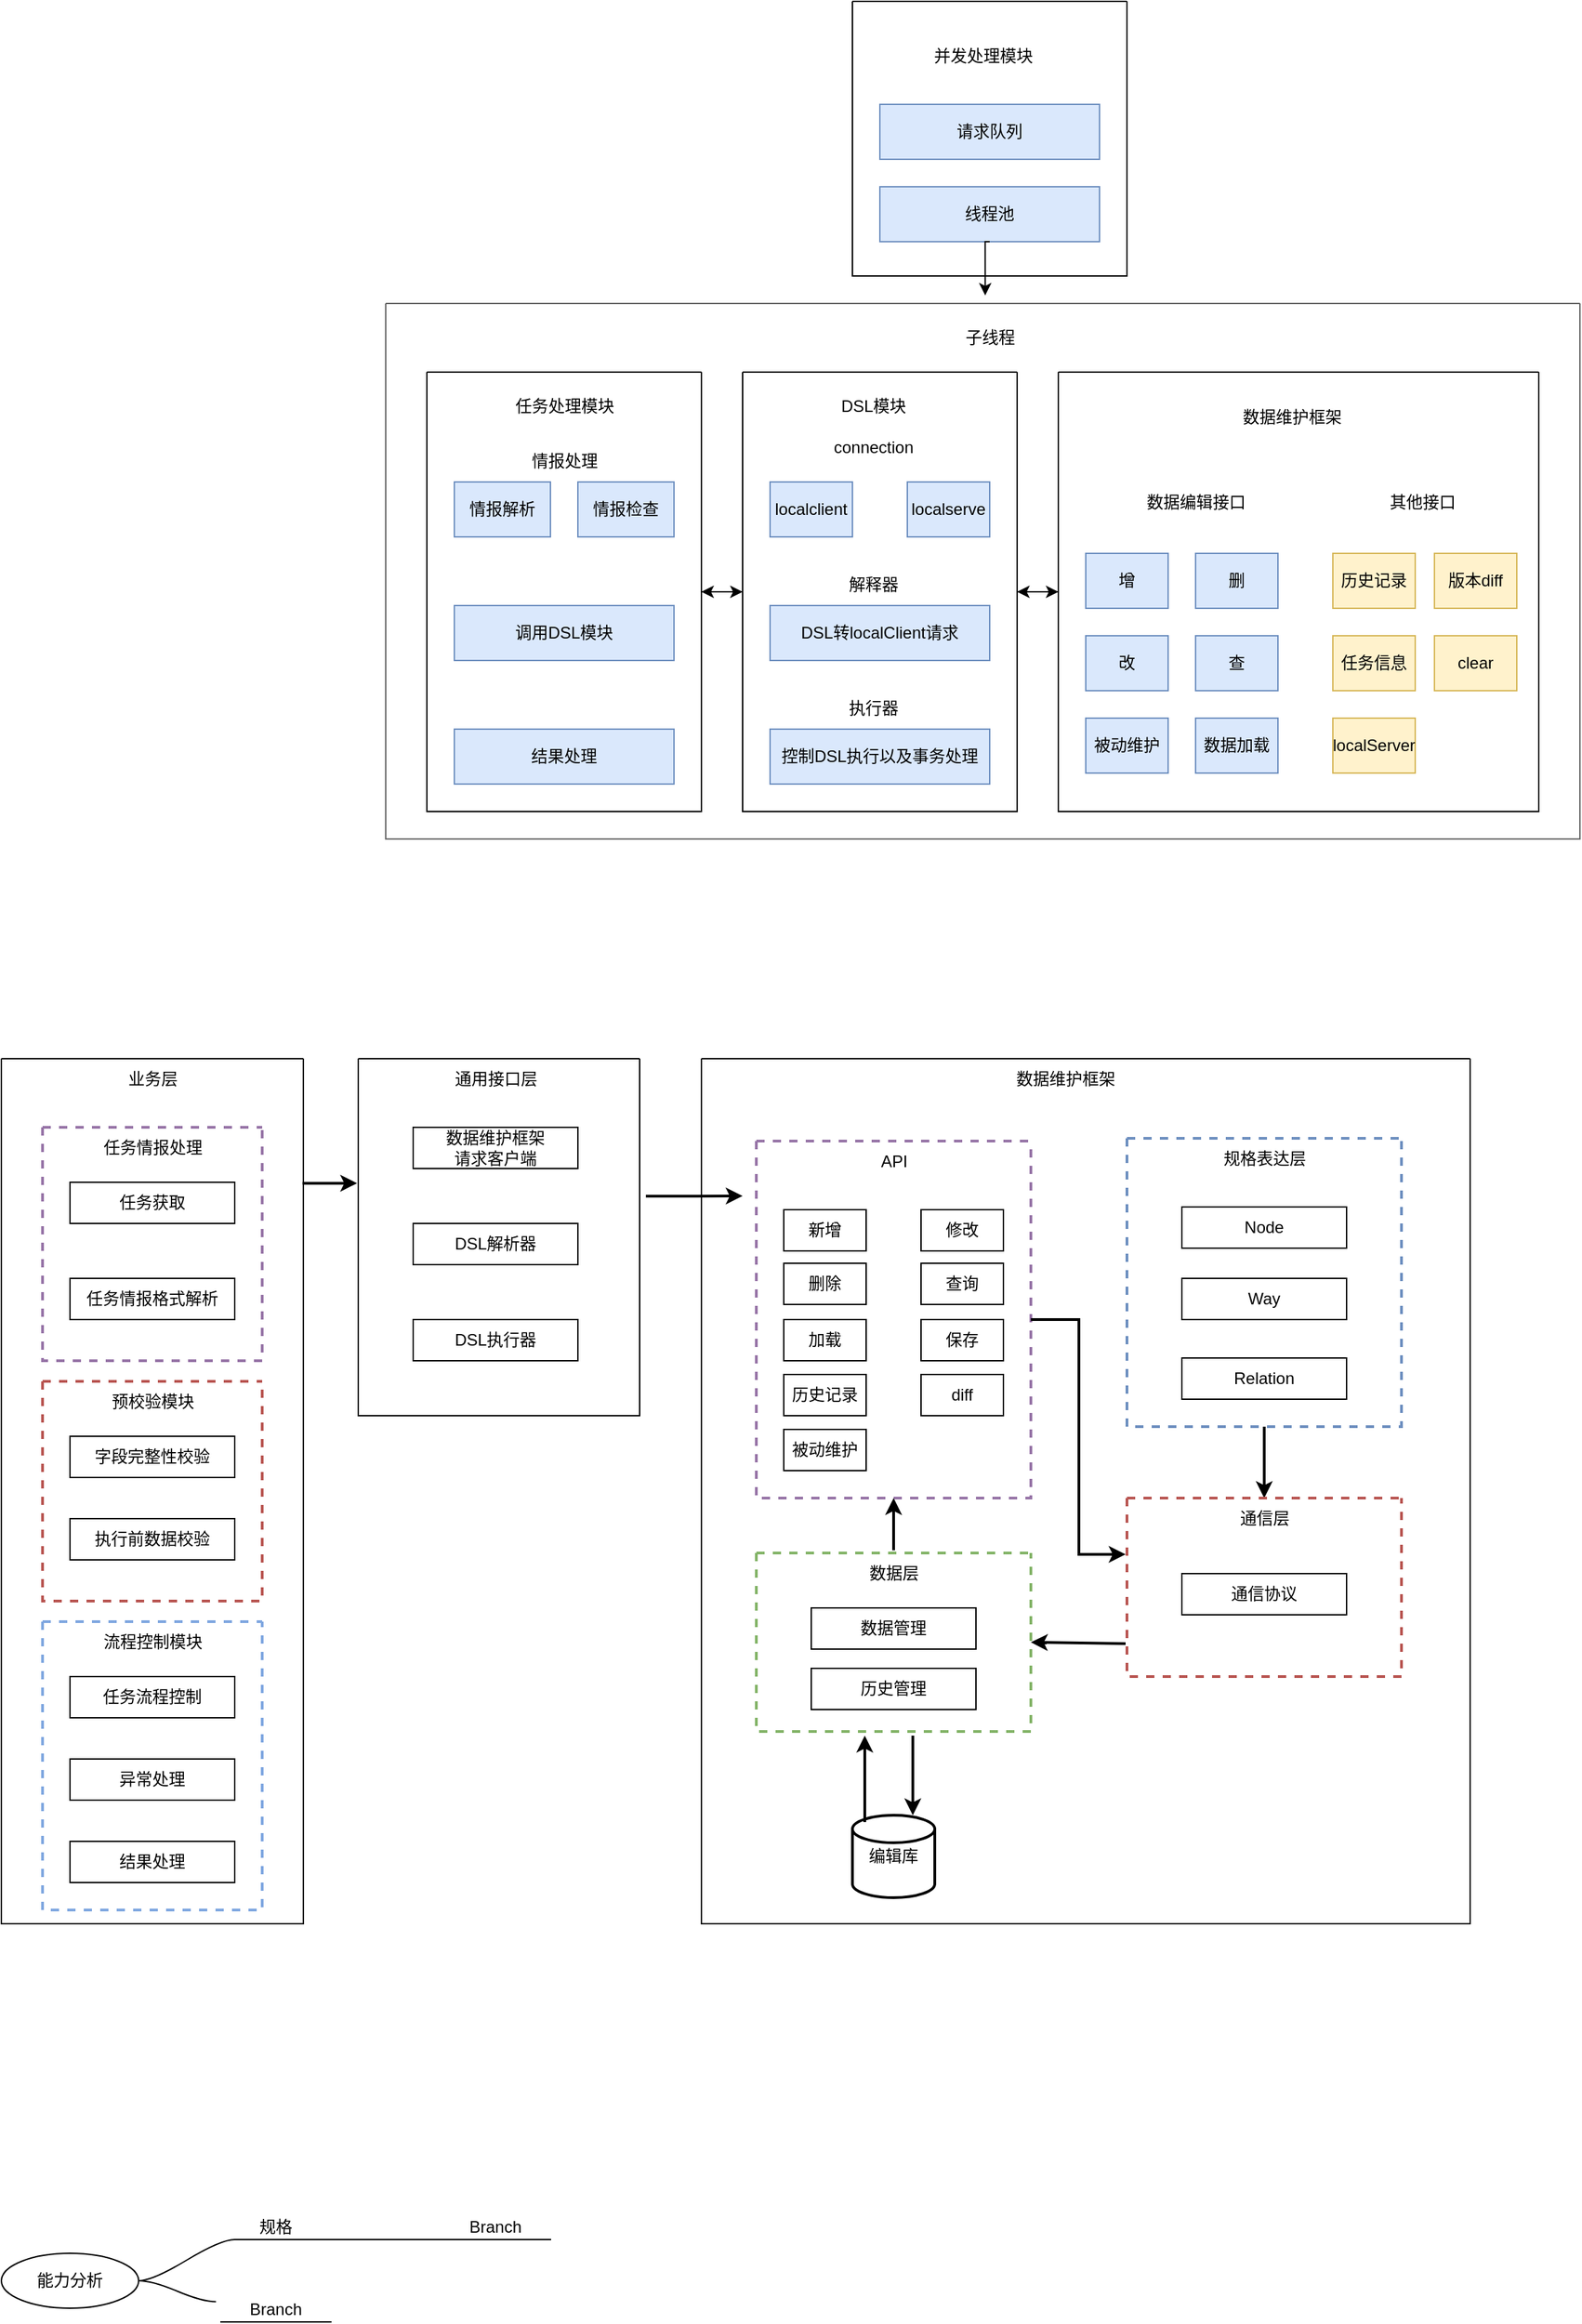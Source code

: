 <mxfile version="22.0.4" type="github">
  <diagram id="prtHgNgQTEPvFCAcTncT" name="Page-1">
    <mxGraphModel dx="2261" dy="1959" grid="1" gridSize="10" guides="1" tooltips="1" connect="1" arrows="1" fold="1" page="1" pageScale="1" pageWidth="827" pageHeight="1169" math="0" shadow="0">
      <root>
        <mxCell id="0" />
        <mxCell id="1" parent="0" />
        <mxCell id="fDUamY-TMNvM78CvobbD-58" value="" style="swimlane;startSize=0;fillColor=#E6E6E6;strokeColor=#666666;fontColor=#333333;" parent="1" vertex="1">
          <mxGeometry x="-460" y="160" width="870" height="390" as="geometry" />
        </mxCell>
        <mxCell id="fDUamY-TMNvM78CvobbD-59" value="子线程" style="text;html=1;align=center;verticalAlign=middle;resizable=0;points=[];autosize=1;strokeColor=none;fillColor=none;" parent="fDUamY-TMNvM78CvobbD-58" vertex="1">
          <mxGeometry x="410" y="10" width="60" height="30" as="geometry" />
        </mxCell>
        <mxCell id="fDUamY-TMNvM78CvobbD-56" style="edgeStyle=orthogonalEdgeStyle;rounded=0;orthogonalLoop=1;jettySize=auto;html=1;exitX=0;exitY=0.5;exitDx=0;exitDy=0;entryX=1;entryY=0.5;entryDx=0;entryDy=0;" parent="1" source="fDUamY-TMNvM78CvobbD-2" target="fDUamY-TMNvM78CvobbD-24" edge="1">
          <mxGeometry relative="1" as="geometry" />
        </mxCell>
        <mxCell id="fDUamY-TMNvM78CvobbD-2" value="" style="swimlane;startSize=0;" parent="1" vertex="1">
          <mxGeometry x="30" y="210" width="350" height="320" as="geometry" />
        </mxCell>
        <mxCell id="fDUamY-TMNvM78CvobbD-4" value="数据维护框架" style="text;html=1;align=center;verticalAlign=middle;resizable=0;points=[];autosize=1;strokeColor=none;fillColor=none;" parent="fDUamY-TMNvM78CvobbD-2" vertex="1">
          <mxGeometry x="120" y="18" width="100" height="30" as="geometry" />
        </mxCell>
        <mxCell id="fDUamY-TMNvM78CvobbD-5" value="增" style="whiteSpace=wrap;html=1;fillColor=#dae8fc;strokeColor=#6c8ebf;" parent="fDUamY-TMNvM78CvobbD-2" vertex="1">
          <mxGeometry x="20" y="132" width="60" height="40" as="geometry" />
        </mxCell>
        <mxCell id="fDUamY-TMNvM78CvobbD-9" value="查" style="whiteSpace=wrap;html=1;fillColor=#dae8fc;strokeColor=#6c8ebf;" parent="fDUamY-TMNvM78CvobbD-2" vertex="1">
          <mxGeometry x="100" y="192" width="60" height="40" as="geometry" />
        </mxCell>
        <mxCell id="fDUamY-TMNvM78CvobbD-8" value="删" style="whiteSpace=wrap;html=1;fillColor=#dae8fc;strokeColor=#6c8ebf;" parent="fDUamY-TMNvM78CvobbD-2" vertex="1">
          <mxGeometry x="100" y="132" width="60" height="40" as="geometry" />
        </mxCell>
        <mxCell id="fDUamY-TMNvM78CvobbD-7" value="被动维护" style="whiteSpace=wrap;html=1;fillColor=#dae8fc;strokeColor=#6c8ebf;" parent="fDUamY-TMNvM78CvobbD-2" vertex="1">
          <mxGeometry x="20" y="252" width="60" height="40" as="geometry" />
        </mxCell>
        <mxCell id="fDUamY-TMNvM78CvobbD-6" value="改" style="whiteSpace=wrap;html=1;fillColor=#dae8fc;strokeColor=#6c8ebf;" parent="fDUamY-TMNvM78CvobbD-2" vertex="1">
          <mxGeometry x="20" y="192" width="60" height="40" as="geometry" />
        </mxCell>
        <mxCell id="fDUamY-TMNvM78CvobbD-11" value="数据加载" style="whiteSpace=wrap;html=1;fillColor=#dae8fc;strokeColor=#6c8ebf;" parent="fDUamY-TMNvM78CvobbD-2" vertex="1">
          <mxGeometry x="100" y="252" width="60" height="40" as="geometry" />
        </mxCell>
        <mxCell id="fDUamY-TMNvM78CvobbD-12" value="数据编辑接口" style="text;html=1;align=center;verticalAlign=middle;resizable=0;points=[];autosize=1;strokeColor=none;fillColor=none;" parent="fDUamY-TMNvM78CvobbD-2" vertex="1">
          <mxGeometry x="50" y="80" width="100" height="30" as="geometry" />
        </mxCell>
        <mxCell id="fDUamY-TMNvM78CvobbD-14" value="其他接口" style="text;html=1;align=center;verticalAlign=middle;resizable=0;points=[];autosize=1;strokeColor=none;fillColor=none;" parent="fDUamY-TMNvM78CvobbD-2" vertex="1">
          <mxGeometry x="230" y="80" width="70" height="30" as="geometry" />
        </mxCell>
        <mxCell id="fDUamY-TMNvM78CvobbD-16" value="历史记录" style="whiteSpace=wrap;html=1;fillColor=#fff2cc;strokeColor=#d6b656;" parent="fDUamY-TMNvM78CvobbD-2" vertex="1">
          <mxGeometry x="200" y="132" width="60" height="40" as="geometry" />
        </mxCell>
        <mxCell id="fDUamY-TMNvM78CvobbD-17" value="版本diff" style="whiteSpace=wrap;html=1;fillColor=#fff2cc;strokeColor=#d6b656;" parent="fDUamY-TMNvM78CvobbD-2" vertex="1">
          <mxGeometry x="274" y="132" width="60" height="40" as="geometry" />
        </mxCell>
        <mxCell id="fDUamY-TMNvM78CvobbD-18" value="任务信息" style="whiteSpace=wrap;html=1;fillColor=#fff2cc;strokeColor=#d6b656;" parent="fDUamY-TMNvM78CvobbD-2" vertex="1">
          <mxGeometry x="200" y="192" width="60" height="40" as="geometry" />
        </mxCell>
        <mxCell id="fDUamY-TMNvM78CvobbD-19" value="clear" style="whiteSpace=wrap;html=1;fillColor=#fff2cc;strokeColor=#d6b656;" parent="fDUamY-TMNvM78CvobbD-2" vertex="1">
          <mxGeometry x="274" y="192" width="60" height="40" as="geometry" />
        </mxCell>
        <mxCell id="fDUamY-TMNvM78CvobbD-23" value="localServer" style="whiteSpace=wrap;html=1;fillColor=#fff2cc;strokeColor=#d6b656;" parent="fDUamY-TMNvM78CvobbD-2" vertex="1">
          <mxGeometry x="200" y="252" width="60" height="40" as="geometry" />
        </mxCell>
        <mxCell id="fDUamY-TMNvM78CvobbD-55" style="edgeStyle=orthogonalEdgeStyle;rounded=0;orthogonalLoop=1;jettySize=auto;html=1;exitX=1;exitY=0.5;exitDx=0;exitDy=0;entryX=0;entryY=0.5;entryDx=0;entryDy=0;" parent="1" source="fDUamY-TMNvM78CvobbD-24" target="fDUamY-TMNvM78CvobbD-2" edge="1">
          <mxGeometry relative="1" as="geometry" />
        </mxCell>
        <mxCell id="fDUamY-TMNvM78CvobbD-57" style="edgeStyle=orthogonalEdgeStyle;rounded=0;orthogonalLoop=1;jettySize=auto;html=1;entryX=1;entryY=0.5;entryDx=0;entryDy=0;" parent="1" source="fDUamY-TMNvM78CvobbD-24" target="fDUamY-TMNvM78CvobbD-36" edge="1">
          <mxGeometry relative="1" as="geometry" />
        </mxCell>
        <mxCell id="fDUamY-TMNvM78CvobbD-24" value="" style="swimlane;startSize=0;" parent="1" vertex="1">
          <mxGeometry x="-200" y="210" width="200" height="320" as="geometry" />
        </mxCell>
        <mxCell id="fDUamY-TMNvM78CvobbD-25" value="DSL模块" style="text;html=1;align=center;verticalAlign=middle;resizable=0;points=[];autosize=1;strokeColor=none;fillColor=none;" parent="fDUamY-TMNvM78CvobbD-24" vertex="1">
          <mxGeometry x="60" y="10" width="70" height="30" as="geometry" />
        </mxCell>
        <mxCell id="fDUamY-TMNvM78CvobbD-29" value="localclient" style="whiteSpace=wrap;html=1;fillColor=#dae8fc;strokeColor=#6c8ebf;" parent="fDUamY-TMNvM78CvobbD-24" vertex="1">
          <mxGeometry x="20" y="80" width="60" height="40" as="geometry" />
        </mxCell>
        <mxCell id="fDUamY-TMNvM78CvobbD-30" value="localserve" style="whiteSpace=wrap;html=1;fillColor=#dae8fc;strokeColor=#6c8ebf;" parent="fDUamY-TMNvM78CvobbD-24" vertex="1">
          <mxGeometry x="120" y="80" width="60" height="40" as="geometry" />
        </mxCell>
        <mxCell id="fDUamY-TMNvM78CvobbD-31" value="connection" style="text;html=1;align=center;verticalAlign=middle;resizable=0;points=[];autosize=1;strokeColor=none;fillColor=none;" parent="fDUamY-TMNvM78CvobbD-24" vertex="1">
          <mxGeometry x="55" y="40" width="80" height="30" as="geometry" />
        </mxCell>
        <mxCell id="fDUamY-TMNvM78CvobbD-33" value="解释器" style="text;html=1;align=center;verticalAlign=middle;resizable=0;points=[];autosize=1;strokeColor=none;fillColor=none;" parent="fDUamY-TMNvM78CvobbD-24" vertex="1">
          <mxGeometry x="65" y="140" width="60" height="30" as="geometry" />
        </mxCell>
        <mxCell id="fDUamY-TMNvM78CvobbD-32" value="DSL转localClient请求" style="whiteSpace=wrap;html=1;fillColor=#dae8fc;strokeColor=#6c8ebf;" parent="fDUamY-TMNvM78CvobbD-24" vertex="1">
          <mxGeometry x="20" y="170" width="160" height="40" as="geometry" />
        </mxCell>
        <mxCell id="fDUamY-TMNvM78CvobbD-34" value="执行器" style="text;html=1;align=center;verticalAlign=middle;resizable=0;points=[];autosize=1;strokeColor=none;fillColor=none;" parent="fDUamY-TMNvM78CvobbD-24" vertex="1">
          <mxGeometry x="65" y="230" width="60" height="30" as="geometry" />
        </mxCell>
        <mxCell id="fDUamY-TMNvM78CvobbD-35" value="控制DSL执行以及事务处理" style="whiteSpace=wrap;html=1;fillColor=#dae8fc;strokeColor=#6c8ebf;" parent="fDUamY-TMNvM78CvobbD-24" vertex="1">
          <mxGeometry x="20" y="260" width="160" height="40" as="geometry" />
        </mxCell>
        <mxCell id="fDUamY-TMNvM78CvobbD-54" style="edgeStyle=orthogonalEdgeStyle;rounded=0;orthogonalLoop=1;jettySize=auto;html=1;entryX=0;entryY=0.5;entryDx=0;entryDy=0;" parent="1" source="fDUamY-TMNvM78CvobbD-36" target="fDUamY-TMNvM78CvobbD-24" edge="1">
          <mxGeometry relative="1" as="geometry" />
        </mxCell>
        <mxCell id="fDUamY-TMNvM78CvobbD-36" value="" style="swimlane;startSize=0;" parent="1" vertex="1">
          <mxGeometry x="-430" y="210" width="200" height="320" as="geometry" />
        </mxCell>
        <mxCell id="fDUamY-TMNvM78CvobbD-45" value="任务处理模块" style="text;html=1;align=center;verticalAlign=middle;resizable=0;points=[];autosize=1;strokeColor=none;fillColor=none;" parent="fDUamY-TMNvM78CvobbD-36" vertex="1">
          <mxGeometry x="50" y="10" width="100" height="30" as="geometry" />
        </mxCell>
        <mxCell id="fDUamY-TMNvM78CvobbD-48" value="结果处理" style="whiteSpace=wrap;html=1;fillColor=#dae8fc;strokeColor=#6c8ebf;" parent="fDUamY-TMNvM78CvobbD-36" vertex="1">
          <mxGeometry x="20" y="260" width="160" height="40" as="geometry" />
        </mxCell>
        <mxCell id="fDUamY-TMNvM78CvobbD-49" value="调用DSL模块" style="whiteSpace=wrap;html=1;fillColor=#dae8fc;strokeColor=#6c8ebf;" parent="fDUamY-TMNvM78CvobbD-36" vertex="1">
          <mxGeometry x="20" y="170" width="160" height="40" as="geometry" />
        </mxCell>
        <mxCell id="fDUamY-TMNvM78CvobbD-46" value="情报解析" style="whiteSpace=wrap;html=1;fillColor=#dae8fc;strokeColor=#6c8ebf;" parent="fDUamY-TMNvM78CvobbD-36" vertex="1">
          <mxGeometry x="20" y="80" width="70" height="40" as="geometry" />
        </mxCell>
        <mxCell id="fDUamY-TMNvM78CvobbD-61" value="情报检查" style="whiteSpace=wrap;html=1;fillColor=#dae8fc;strokeColor=#6c8ebf;" parent="fDUamY-TMNvM78CvobbD-36" vertex="1">
          <mxGeometry x="110" y="80" width="70" height="40" as="geometry" />
        </mxCell>
        <mxCell id="fDUamY-TMNvM78CvobbD-62" value="情报处理" style="text;html=1;align=center;verticalAlign=middle;resizable=0;points=[];autosize=1;strokeColor=none;fillColor=none;" parent="fDUamY-TMNvM78CvobbD-36" vertex="1">
          <mxGeometry x="65" y="50" width="70" height="30" as="geometry" />
        </mxCell>
        <mxCell id="fDUamY-TMNvM78CvobbD-50" value="" style="swimlane;startSize=0;" parent="1" vertex="1">
          <mxGeometry x="-120" y="-60" width="200" height="200" as="geometry" />
        </mxCell>
        <mxCell id="fDUamY-TMNvM78CvobbD-51" value="并发处理模块" style="text;html=1;align=center;verticalAlign=middle;resizable=0;points=[];autosize=1;strokeColor=none;fillColor=none;" parent="fDUamY-TMNvM78CvobbD-50" vertex="1">
          <mxGeometry x="45" y="25" width="100" height="30" as="geometry" />
        </mxCell>
        <mxCell id="fDUamY-TMNvM78CvobbD-52" value="请求队列" style="whiteSpace=wrap;html=1;fillColor=#dae8fc;strokeColor=#6c8ebf;" parent="fDUamY-TMNvM78CvobbD-50" vertex="1">
          <mxGeometry x="20" y="75" width="160" height="40" as="geometry" />
        </mxCell>
        <mxCell id="fDUamY-TMNvM78CvobbD-53" value="线程池" style="whiteSpace=wrap;html=1;fillColor=#dae8fc;strokeColor=#6c8ebf;" parent="fDUamY-TMNvM78CvobbD-50" vertex="1">
          <mxGeometry x="20" y="135" width="160" height="40" as="geometry" />
        </mxCell>
        <mxCell id="fDUamY-TMNvM78CvobbD-60" style="edgeStyle=orthogonalEdgeStyle;rounded=0;orthogonalLoop=1;jettySize=auto;html=1;exitX=0.5;exitY=1;exitDx=0;exitDy=0;entryX=0.502;entryY=-0.015;entryDx=0;entryDy=0;entryPerimeter=0;" parent="1" source="fDUamY-TMNvM78CvobbD-53" target="fDUamY-TMNvM78CvobbD-58" edge="1">
          <mxGeometry relative="1" as="geometry" />
        </mxCell>
        <mxCell id="Ev3TVbeZusoT23l7Mg8S-2" style="edgeStyle=orthogonalEdgeStyle;rounded=0;orthogonalLoop=1;jettySize=auto;html=1;strokeWidth=2;" edge="1" parent="1" source="pLpwxtjD34FoSH7N6ikD-1" target="pLpwxtjD34FoSH7N6ikD-15">
          <mxGeometry relative="1" as="geometry" />
        </mxCell>
        <mxCell id="pLpwxtjD34FoSH7N6ikD-1" value="" style="swimlane;startSize=0;fillColor=#dae8fc;strokeColor=#6c8ebf;strokeWidth=2;dashed=1;" parent="1" vertex="1">
          <mxGeometry x="80" y="768" width="200" height="210" as="geometry" />
        </mxCell>
        <mxCell id="pLpwxtjD34FoSH7N6ikD-3" value="Node" style="rounded=0;whiteSpace=wrap;html=1;" parent="pLpwxtjD34FoSH7N6ikD-1" vertex="1">
          <mxGeometry x="40" y="50" width="120" height="30" as="geometry" />
        </mxCell>
        <mxCell id="pLpwxtjD34FoSH7N6ikD-4" value="Way" style="rounded=0;whiteSpace=wrap;html=1;" parent="pLpwxtjD34FoSH7N6ikD-1" vertex="1">
          <mxGeometry x="40" y="102" width="120" height="30" as="geometry" />
        </mxCell>
        <mxCell id="pLpwxtjD34FoSH7N6ikD-5" value="Relation" style="rounded=0;whiteSpace=wrap;html=1;" parent="pLpwxtjD34FoSH7N6ikD-1" vertex="1">
          <mxGeometry x="40" y="160" width="120" height="30" as="geometry" />
        </mxCell>
        <mxCell id="pLpwxtjD34FoSH7N6ikD-2" value="规格表达层" style="text;html=1;align=center;verticalAlign=middle;resizable=0;points=[];autosize=1;strokeColor=none;fillColor=none;" parent="pLpwxtjD34FoSH7N6ikD-1" vertex="1">
          <mxGeometry x="60" width="80" height="30" as="geometry" />
        </mxCell>
        <mxCell id="pLpwxtjD34FoSH7N6ikD-11" value="" style="swimlane;startSize=0;fillColor=#f8cecc;strokeColor=#b85450;strokeWidth=2;dashed=1;" parent="1" vertex="1">
          <mxGeometry x="80" y="1030" width="200" height="130" as="geometry" />
        </mxCell>
        <mxCell id="pLpwxtjD34FoSH7N6ikD-15" value="通信层" style="text;html=1;align=center;verticalAlign=middle;resizable=0;points=[];autosize=1;strokeColor=none;fillColor=none;" parent="pLpwxtjD34FoSH7N6ikD-11" vertex="1">
          <mxGeometry x="70" width="60" height="30" as="geometry" />
        </mxCell>
        <mxCell id="pLpwxtjD34FoSH7N6ikD-16" value="通信协议" style="rounded=0;whiteSpace=wrap;html=1;" parent="pLpwxtjD34FoSH7N6ikD-11" vertex="1">
          <mxGeometry x="40" y="55" width="120" height="30" as="geometry" />
        </mxCell>
        <mxCell id="pLpwxtjD34FoSH7N6ikD-20" value="" style="swimlane;startSize=0;fillColor=#d5e8d4;strokeColor=#82b366;strokeWidth=2;dashed=1;" parent="1" vertex="1">
          <mxGeometry x="-190" y="1070" width="200" height="130" as="geometry" />
        </mxCell>
        <mxCell id="pLpwxtjD34FoSH7N6ikD-21" value="数据层" style="text;html=1;align=center;verticalAlign=middle;resizable=0;points=[];autosize=1;strokeColor=none;fillColor=none;" parent="pLpwxtjD34FoSH7N6ikD-20" vertex="1">
          <mxGeometry x="70" width="60" height="30" as="geometry" />
        </mxCell>
        <mxCell id="pLpwxtjD34FoSH7N6ikD-22" value="数据管理" style="rounded=0;whiteSpace=wrap;html=1;" parent="pLpwxtjD34FoSH7N6ikD-20" vertex="1">
          <mxGeometry x="40" y="40" width="120" height="30" as="geometry" />
        </mxCell>
        <mxCell id="pLpwxtjD34FoSH7N6ikD-23" value="历史管理" style="rounded=0;whiteSpace=wrap;html=1;" parent="pLpwxtjD34FoSH7N6ikD-20" vertex="1">
          <mxGeometry x="40" y="84" width="120" height="30" as="geometry" />
        </mxCell>
        <mxCell id="pLpwxtjD34FoSH7N6ikD-24" value="编辑库" style="strokeWidth=2;html=1;shape=mxgraph.flowchart.database;whiteSpace=wrap;" parent="1" vertex="1">
          <mxGeometry x="-120" y="1261" width="60" height="60" as="geometry" />
        </mxCell>
        <mxCell id="pLpwxtjD34FoSH7N6ikD-25" value="" style="endArrow=classic;html=1;rounded=0;strokeWidth=2;entryX=0.395;entryY=1.023;entryDx=0;entryDy=0;entryPerimeter=0;exitX=0.15;exitY=0.083;exitDx=0;exitDy=0;exitPerimeter=0;" parent="1" source="pLpwxtjD34FoSH7N6ikD-24" target="pLpwxtjD34FoSH7N6ikD-20" edge="1">
          <mxGeometry width="50" height="50" relative="1" as="geometry">
            <mxPoint x="-250" y="1321" as="sourcePoint" />
            <mxPoint x="-200" y="1271" as="targetPoint" />
          </mxGeometry>
        </mxCell>
        <mxCell id="pLpwxtjD34FoSH7N6ikD-26" value="" style="endArrow=classic;html=1;rounded=0;strokeWidth=2;exitX=0.57;exitY=1.023;exitDx=0;exitDy=0;exitPerimeter=0;" parent="1" source="pLpwxtjD34FoSH7N6ikD-20" edge="1">
          <mxGeometry width="50" height="50" relative="1" as="geometry">
            <mxPoint x="-101" y="1276" as="sourcePoint" />
            <mxPoint x="-76" y="1261" as="targetPoint" />
          </mxGeometry>
        </mxCell>
        <mxCell id="pLpwxtjD34FoSH7N6ikD-28" value="" style="endArrow=classic;html=1;rounded=0;strokeWidth=2;entryX=1;entryY=0.5;entryDx=0;entryDy=0;exitX=-0.005;exitY=0.815;exitDx=0;exitDy=0;exitPerimeter=0;" parent="1" source="pLpwxtjD34FoSH7N6ikD-11" target="pLpwxtjD34FoSH7N6ikD-20" edge="1">
          <mxGeometry width="50" height="50" relative="1" as="geometry">
            <mxPoint x="130" y="1310" as="sourcePoint" />
            <mxPoint x="180" y="1260" as="targetPoint" />
          </mxGeometry>
        </mxCell>
        <mxCell id="pLpwxtjD34FoSH7N6ikD-29" value="" style="swimlane;startSize=0;fillColor=#e1d5e7;strokeColor=#9673a6;strokeWidth=2;dashed=1;" parent="1" vertex="1">
          <mxGeometry x="-190" y="770" width="200" height="260" as="geometry" />
        </mxCell>
        <mxCell id="pLpwxtjD34FoSH7N6ikD-30" value="API" style="text;html=1;align=center;verticalAlign=middle;resizable=0;points=[];autosize=1;strokeColor=none;fillColor=none;" parent="pLpwxtjD34FoSH7N6ikD-29" vertex="1">
          <mxGeometry x="80" width="40" height="30" as="geometry" />
        </mxCell>
        <mxCell id="pLpwxtjD34FoSH7N6ikD-36" value="新增" style="rounded=0;whiteSpace=wrap;html=1;" parent="pLpwxtjD34FoSH7N6ikD-29" vertex="1">
          <mxGeometry x="20" y="50" width="60" height="30" as="geometry" />
        </mxCell>
        <mxCell id="pLpwxtjD34FoSH7N6ikD-42" value="修改" style="rounded=0;whiteSpace=wrap;html=1;" parent="pLpwxtjD34FoSH7N6ikD-29" vertex="1">
          <mxGeometry x="120" y="50" width="60" height="30" as="geometry" />
        </mxCell>
        <mxCell id="pLpwxtjD34FoSH7N6ikD-43" value="删除" style="rounded=0;whiteSpace=wrap;html=1;" parent="pLpwxtjD34FoSH7N6ikD-29" vertex="1">
          <mxGeometry x="20" y="89" width="60" height="30" as="geometry" />
        </mxCell>
        <mxCell id="pLpwxtjD34FoSH7N6ikD-44" value="查询" style="rounded=0;whiteSpace=wrap;html=1;" parent="pLpwxtjD34FoSH7N6ikD-29" vertex="1">
          <mxGeometry x="120" y="89" width="60" height="30" as="geometry" />
        </mxCell>
        <mxCell id="pLpwxtjD34FoSH7N6ikD-45" value="加载" style="rounded=0;whiteSpace=wrap;html=1;" parent="pLpwxtjD34FoSH7N6ikD-29" vertex="1">
          <mxGeometry x="20" y="130" width="60" height="30" as="geometry" />
        </mxCell>
        <mxCell id="pLpwxtjD34FoSH7N6ikD-46" value="保存" style="rounded=0;whiteSpace=wrap;html=1;" parent="pLpwxtjD34FoSH7N6ikD-29" vertex="1">
          <mxGeometry x="120" y="130" width="60" height="30" as="geometry" />
        </mxCell>
        <mxCell id="pLpwxtjD34FoSH7N6ikD-47" value="历史记录" style="rounded=0;whiteSpace=wrap;html=1;" parent="pLpwxtjD34FoSH7N6ikD-29" vertex="1">
          <mxGeometry x="20" y="170" width="60" height="30" as="geometry" />
        </mxCell>
        <mxCell id="pLpwxtjD34FoSH7N6ikD-48" value="diff" style="rounded=0;whiteSpace=wrap;html=1;" parent="pLpwxtjD34FoSH7N6ikD-29" vertex="1">
          <mxGeometry x="120" y="170" width="60" height="30" as="geometry" />
        </mxCell>
        <mxCell id="pLpwxtjD34FoSH7N6ikD-49" value="被动维护" style="rounded=0;whiteSpace=wrap;html=1;" parent="pLpwxtjD34FoSH7N6ikD-29" vertex="1">
          <mxGeometry x="20" y="210" width="60" height="30" as="geometry" />
        </mxCell>
        <mxCell id="pLpwxtjD34FoSH7N6ikD-33" value="" style="endArrow=classic;html=1;rounded=0;strokeWidth=2;entryX=0.5;entryY=1;entryDx=0;entryDy=0;exitX=0.5;exitY=-0.067;exitDx=0;exitDy=0;exitPerimeter=0;" parent="1" source="pLpwxtjD34FoSH7N6ikD-21" target="pLpwxtjD34FoSH7N6ikD-29" edge="1">
          <mxGeometry width="50" height="50" relative="1" as="geometry">
            <mxPoint x="130" y="1310" as="sourcePoint" />
            <mxPoint x="180" y="1260" as="targetPoint" />
          </mxGeometry>
        </mxCell>
        <mxCell id="pLpwxtjD34FoSH7N6ikD-34" style="edgeStyle=orthogonalEdgeStyle;rounded=0;orthogonalLoop=1;jettySize=auto;html=1;entryX=-0.005;entryY=0.315;entryDx=0;entryDy=0;entryPerimeter=0;strokeWidth=2;" parent="1" source="pLpwxtjD34FoSH7N6ikD-29" target="pLpwxtjD34FoSH7N6ikD-11" edge="1">
          <mxGeometry relative="1" as="geometry" />
        </mxCell>
        <mxCell id="pLpwxtjD34FoSH7N6ikD-50" value="" style="swimlane;startSize=0;" parent="1" vertex="1">
          <mxGeometry x="-230" y="710" width="560" height="630" as="geometry" />
        </mxCell>
        <mxCell id="pLpwxtjD34FoSH7N6ikD-51" value="数据维护框架" style="text;html=1;align=center;verticalAlign=middle;resizable=0;points=[];autosize=1;strokeColor=none;fillColor=none;" parent="pLpwxtjD34FoSH7N6ikD-50" vertex="1">
          <mxGeometry x="215" width="100" height="30" as="geometry" />
        </mxCell>
        <mxCell id="pLpwxtjD34FoSH7N6ikD-53" value="" style="swimlane;startSize=0;" parent="1" vertex="1">
          <mxGeometry x="-480" y="710" width="205" height="260" as="geometry" />
        </mxCell>
        <mxCell id="pLpwxtjD34FoSH7N6ikD-54" value="通用接口层" style="text;html=1;align=center;verticalAlign=middle;resizable=0;points=[];autosize=1;strokeColor=none;fillColor=none;" parent="pLpwxtjD34FoSH7N6ikD-53" vertex="1">
          <mxGeometry x="60" width="80" height="30" as="geometry" />
        </mxCell>
        <mxCell id="pLpwxtjD34FoSH7N6ikD-55" value="数据维护框架&lt;br&gt;请求客户端" style="rounded=0;whiteSpace=wrap;html=1;" parent="pLpwxtjD34FoSH7N6ikD-53" vertex="1">
          <mxGeometry x="40" y="50" width="120" height="30" as="geometry" />
        </mxCell>
        <mxCell id="pLpwxtjD34FoSH7N6ikD-56" value="DSL解析器" style="rounded=0;whiteSpace=wrap;html=1;" parent="pLpwxtjD34FoSH7N6ikD-53" vertex="1">
          <mxGeometry x="40" y="120" width="120" height="30" as="geometry" />
        </mxCell>
        <mxCell id="B_VRzF-dYlXHqfT8-9vq-3" value="DSL执行器" style="rounded=0;whiteSpace=wrap;html=1;" parent="pLpwxtjD34FoSH7N6ikD-53" vertex="1">
          <mxGeometry x="40" y="190" width="120" height="30" as="geometry" />
        </mxCell>
        <mxCell id="pLpwxtjD34FoSH7N6ikD-57" style="edgeStyle=orthogonalEdgeStyle;rounded=0;orthogonalLoop=1;jettySize=auto;html=1;exitX=1.022;exitY=0.385;exitDx=0;exitDy=0;strokeWidth=2;exitPerimeter=0;" parent="1" source="pLpwxtjD34FoSH7N6ikD-53" edge="1">
          <mxGeometry relative="1" as="geometry">
            <mxPoint x="-200" y="810" as="targetPoint" />
          </mxGeometry>
        </mxCell>
        <mxCell id="pLpwxtjD34FoSH7N6ikD-58" value="" style="swimlane;startSize=0;" parent="1" vertex="1">
          <mxGeometry x="-740" y="710" width="220" height="630" as="geometry" />
        </mxCell>
        <mxCell id="pLpwxtjD34FoSH7N6ikD-59" value="业务层" style="text;html=1;align=center;verticalAlign=middle;resizable=0;points=[];autosize=1;strokeColor=none;fillColor=none;" parent="pLpwxtjD34FoSH7N6ikD-58" vertex="1">
          <mxGeometry x="80" width="60" height="30" as="geometry" />
        </mxCell>
        <mxCell id="B_VRzF-dYlXHqfT8-9vq-4" value="" style="swimlane;startSize=0;dashed=1;strokeWidth=2;strokeColor=#b85450;fillColor=#f8cecc;" parent="pLpwxtjD34FoSH7N6ikD-58" vertex="1">
          <mxGeometry x="30" y="235" width="160" height="160" as="geometry" />
        </mxCell>
        <mxCell id="pLpwxtjD34FoSH7N6ikD-62" value="字段完整性校验" style="rounded=0;whiteSpace=wrap;html=1;" parent="B_VRzF-dYlXHqfT8-9vq-4" vertex="1">
          <mxGeometry x="20" y="40" width="120" height="30" as="geometry" />
        </mxCell>
        <mxCell id="B_VRzF-dYlXHqfT8-9vq-15" value="执行前数据校验" style="rounded=0;whiteSpace=wrap;html=1;" parent="B_VRzF-dYlXHqfT8-9vq-4" vertex="1">
          <mxGeometry x="20" y="100" width="120" height="30" as="geometry" />
        </mxCell>
        <mxCell id="B_VRzF-dYlXHqfT8-9vq-5" value="预校验模块" style="text;html=1;align=center;verticalAlign=middle;resizable=0;points=[];autosize=1;strokeColor=none;fillColor=none;" parent="B_VRzF-dYlXHqfT8-9vq-4" vertex="1">
          <mxGeometry x="40" width="80" height="30" as="geometry" />
        </mxCell>
        <mxCell id="B_VRzF-dYlXHqfT8-9vq-16" value="" style="swimlane;startSize=0;dashed=1;strokeWidth=2;strokeColor=#9673a6;fillColor=#e1d5e7;" parent="pLpwxtjD34FoSH7N6ikD-58" vertex="1">
          <mxGeometry x="30" y="50" width="160" height="170" as="geometry" />
        </mxCell>
        <mxCell id="B_VRzF-dYlXHqfT8-9vq-17" value="任务情报格式解析" style="rounded=0;whiteSpace=wrap;html=1;" parent="B_VRzF-dYlXHqfT8-9vq-16" vertex="1">
          <mxGeometry x="20" y="110" width="120" height="30" as="geometry" />
        </mxCell>
        <mxCell id="B_VRzF-dYlXHqfT8-9vq-19" value="任务情报处理" style="text;html=1;align=center;verticalAlign=middle;resizable=0;points=[];autosize=1;strokeColor=none;fillColor=none;" parent="B_VRzF-dYlXHqfT8-9vq-16" vertex="1">
          <mxGeometry x="30" width="100" height="30" as="geometry" />
        </mxCell>
        <mxCell id="Ev3TVbeZusoT23l7Mg8S-1" value="任务获取" style="rounded=0;whiteSpace=wrap;html=1;" vertex="1" parent="B_VRzF-dYlXHqfT8-9vq-16">
          <mxGeometry x="20" y="40" width="120" height="30" as="geometry" />
        </mxCell>
        <mxCell id="B_VRzF-dYlXHqfT8-9vq-20" value="" style="swimlane;startSize=0;dashed=1;strokeWidth=2;strokeColor=#7EA6E0;" parent="pLpwxtjD34FoSH7N6ikD-58" vertex="1">
          <mxGeometry x="30" y="410" width="160" height="210" as="geometry" />
        </mxCell>
        <mxCell id="B_VRzF-dYlXHqfT8-9vq-21" value="任务流程控制" style="rounded=0;whiteSpace=wrap;html=1;" parent="B_VRzF-dYlXHqfT8-9vq-20" vertex="1">
          <mxGeometry x="20" y="40" width="120" height="30" as="geometry" />
        </mxCell>
        <mxCell id="B_VRzF-dYlXHqfT8-9vq-22" value="异常处理" style="rounded=0;whiteSpace=wrap;html=1;" parent="B_VRzF-dYlXHqfT8-9vq-20" vertex="1">
          <mxGeometry x="20" y="100" width="120" height="30" as="geometry" />
        </mxCell>
        <mxCell id="B_VRzF-dYlXHqfT8-9vq-23" value="流程控制模块" style="text;html=1;align=center;verticalAlign=middle;resizable=0;points=[];autosize=1;strokeColor=none;fillColor=none;" parent="B_VRzF-dYlXHqfT8-9vq-20" vertex="1">
          <mxGeometry x="30" width="100" height="30" as="geometry" />
        </mxCell>
        <mxCell id="B_VRzF-dYlXHqfT8-9vq-24" value="结果处理" style="rounded=0;whiteSpace=wrap;html=1;" parent="B_VRzF-dYlXHqfT8-9vq-20" vertex="1">
          <mxGeometry x="20" y="160" width="120" height="30" as="geometry" />
        </mxCell>
        <mxCell id="pLpwxtjD34FoSH7N6ikD-67" style="edgeStyle=orthogonalEdgeStyle;rounded=0;orthogonalLoop=1;jettySize=auto;html=1;entryX=-0.004;entryY=0.346;entryDx=0;entryDy=0;entryPerimeter=0;strokeWidth=2;exitX=0.997;exitY=0.144;exitDx=0;exitDy=0;exitPerimeter=0;" parent="1" source="pLpwxtjD34FoSH7N6ikD-58" target="pLpwxtjD34FoSH7N6ikD-53" edge="1">
          <mxGeometry relative="1" as="geometry">
            <mxPoint x="-530" y="810" as="sourcePoint" />
          </mxGeometry>
        </mxCell>
        <mxCell id="B_VRzF-dYlXHqfT8-9vq-34" value="能力分析" style="ellipse;whiteSpace=wrap;html=1;align=center;newEdgeStyle={&quot;edgeStyle&quot;:&quot;entityRelationEdgeStyle&quot;,&quot;startArrow&quot;:&quot;none&quot;,&quot;endArrow&quot;:&quot;none&quot;,&quot;segment&quot;:10,&quot;curved&quot;:1,&quot;sourcePerimeterSpacing&quot;:0,&quot;targetPerimeterSpacing&quot;:0};treeFolding=1;treeMoving=1;" parent="1" vertex="1">
          <mxGeometry x="-740" y="1580" width="100" height="40" as="geometry" />
        </mxCell>
        <mxCell id="B_VRzF-dYlXHqfT8-9vq-48" value="" style="edgeStyle=entityRelationEdgeStyle;rounded=0;orthogonalLoop=1;jettySize=auto;html=1;startArrow=none;endArrow=none;segment=10;curved=1;sourcePerimeterSpacing=0;targetPerimeterSpacing=0;" parent="1" source="B_VRzF-dYlXHqfT8-9vq-35" target="B_VRzF-dYlXHqfT8-9vq-47" edge="1">
          <mxGeometry relative="1" as="geometry" />
        </mxCell>
        <mxCell id="B_VRzF-dYlXHqfT8-9vq-35" value="规格" style="whiteSpace=wrap;html=1;shape=partialRectangle;top=0;left=0;bottom=1;right=0;points=[[0,1],[1,1]];fillColor=none;align=center;verticalAlign=bottom;routingCenterY=0.5;snapToPoint=1;recursiveResize=0;autosize=1;treeFolding=1;treeMoving=1;newEdgeStyle={&quot;edgeStyle&quot;:&quot;entityRelationEdgeStyle&quot;,&quot;startArrow&quot;:&quot;none&quot;,&quot;endArrow&quot;:&quot;none&quot;,&quot;segment&quot;:10,&quot;curved&quot;:1,&quot;sourcePerimeterSpacing&quot;:0,&quot;targetPerimeterSpacing&quot;:0};" parent="1" vertex="1">
          <mxGeometry x="-570" y="1540" width="60" height="30" as="geometry" />
        </mxCell>
        <mxCell id="B_VRzF-dYlXHqfT8-9vq-36" value="" style="edgeStyle=entityRelationEdgeStyle;startArrow=none;endArrow=none;segment=10;curved=1;sourcePerimeterSpacing=0;targetPerimeterSpacing=0;rounded=0;exitX=1;exitY=0.5;exitDx=0;exitDy=0;" parent="1" source="B_VRzF-dYlXHqfT8-9vq-34" target="B_VRzF-dYlXHqfT8-9vq-35" edge="1">
          <mxGeometry relative="1" as="geometry">
            <mxPoint x="-615" y="1590" as="sourcePoint" />
          </mxGeometry>
        </mxCell>
        <mxCell id="B_VRzF-dYlXHqfT8-9vq-47" value="Branch" style="whiteSpace=wrap;html=1;shape=partialRectangle;top=0;left=0;bottom=1;right=0;points=[[0,1],[1,1]];fillColor=none;align=center;verticalAlign=bottom;routingCenterY=0.5;snapToPoint=1;recursiveResize=0;autosize=1;treeFolding=1;treeMoving=1;newEdgeStyle={&quot;edgeStyle&quot;:&quot;entityRelationEdgeStyle&quot;,&quot;startArrow&quot;:&quot;none&quot;,&quot;endArrow&quot;:&quot;none&quot;,&quot;segment&quot;:10,&quot;curved&quot;:1,&quot;sourcePerimeterSpacing&quot;:0,&quot;targetPerimeterSpacing&quot;:0};" parent="1" vertex="1">
          <mxGeometry x="-420" y="1540" width="80" height="30" as="geometry" />
        </mxCell>
        <mxCell id="B_VRzF-dYlXHqfT8-9vq-49" value="Branch" style="whiteSpace=wrap;html=1;shape=partialRectangle;top=0;left=0;bottom=1;right=0;points=[[0,1],[1,1]];fillColor=none;align=center;verticalAlign=bottom;routingCenterY=0.5;snapToPoint=1;recursiveResize=0;autosize=1;treeFolding=1;treeMoving=1;newEdgeStyle={&quot;edgeStyle&quot;:&quot;entityRelationEdgeStyle&quot;,&quot;startArrow&quot;:&quot;none&quot;,&quot;endArrow&quot;:&quot;none&quot;,&quot;segment&quot;:10,&quot;curved&quot;:1,&quot;sourcePerimeterSpacing&quot;:0,&quot;targetPerimeterSpacing&quot;:0};" parent="1" vertex="1">
          <mxGeometry x="-580" y="1600" width="80" height="30" as="geometry" />
        </mxCell>
        <mxCell id="B_VRzF-dYlXHqfT8-9vq-50" style="edgeStyle=entityRelationEdgeStyle;rounded=0;orthogonalLoop=1;jettySize=auto;html=1;startArrow=none;endArrow=none;segment=10;curved=1;sourcePerimeterSpacing=0;targetPerimeterSpacing=0;entryX=-0.046;entryY=0.507;entryDx=0;entryDy=0;entryPerimeter=0;" parent="1" source="B_VRzF-dYlXHqfT8-9vq-34" target="B_VRzF-dYlXHqfT8-9vq-49" edge="1">
          <mxGeometry relative="1" as="geometry" />
        </mxCell>
      </root>
    </mxGraphModel>
  </diagram>
</mxfile>
